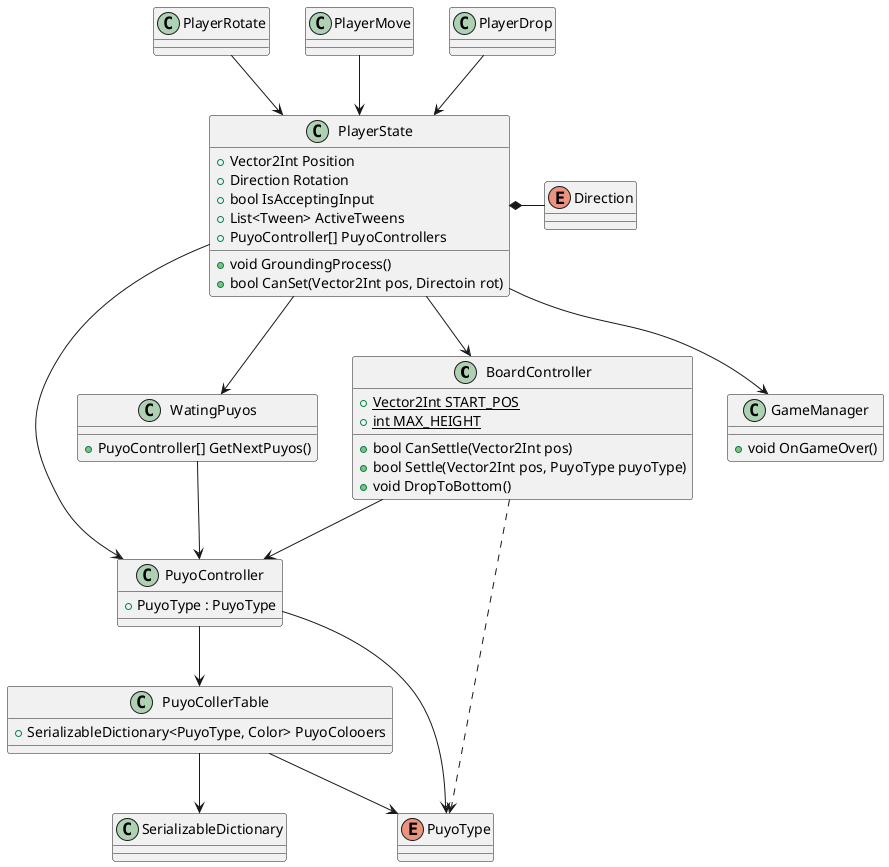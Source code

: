 @startuml hoge
class BoardController{
    {static} +Vector2Int START_POS
    {static} +int MAX_HEIGHT
    +bool CanSettle(Vector2Int pos) 
    +bool Settle(Vector2Int pos, PuyoType puyoType)
    +void DropToBottom()
}
class PuyoController{
    +PuyoType : PuyoType
}
class PuyoCollerTable{
    +SerializableDictionary<PuyoType, Color> PuyoColooers
}
class SerializableDictionary
enum PuyoType

class PlayerRotate
class PlayerMove
class PlayerDrop
class PlayerState{
    +Vector2Int Position
    +Direction Rotation    
    +bool IsAcceptingInput
    +List<Tween> ActiveTweens
    +PuyoController[] PuyoControllers
    +void GroundingProcess()
    +bool CanSet(Vector2Int pos, Directoin rot)
}
enum Direction
class WatingPuyos{
    +PuyoController[] GetNextPuyos()
}

class GameManager{
    +void OnGameOver()
}

BoardController --> PuyoController
BoardController ..> PuyoType
PuyoController --> PuyoCollerTable
PuyoController --> PuyoType
PuyoCollerTable --> SerializableDictionary
PuyoCollerTable --> PuyoType

PlayerDrop --> PlayerState
PlayerRotate --> PlayerState
PlayerMove --> PlayerState

PlayerState --> PuyoController
PlayerState --> BoardController
PlayerState *- Direction
PlayerState --> WatingPuyos
PlayerState =-> GameManager
WatingPuyos --> PuyoController


@enduml